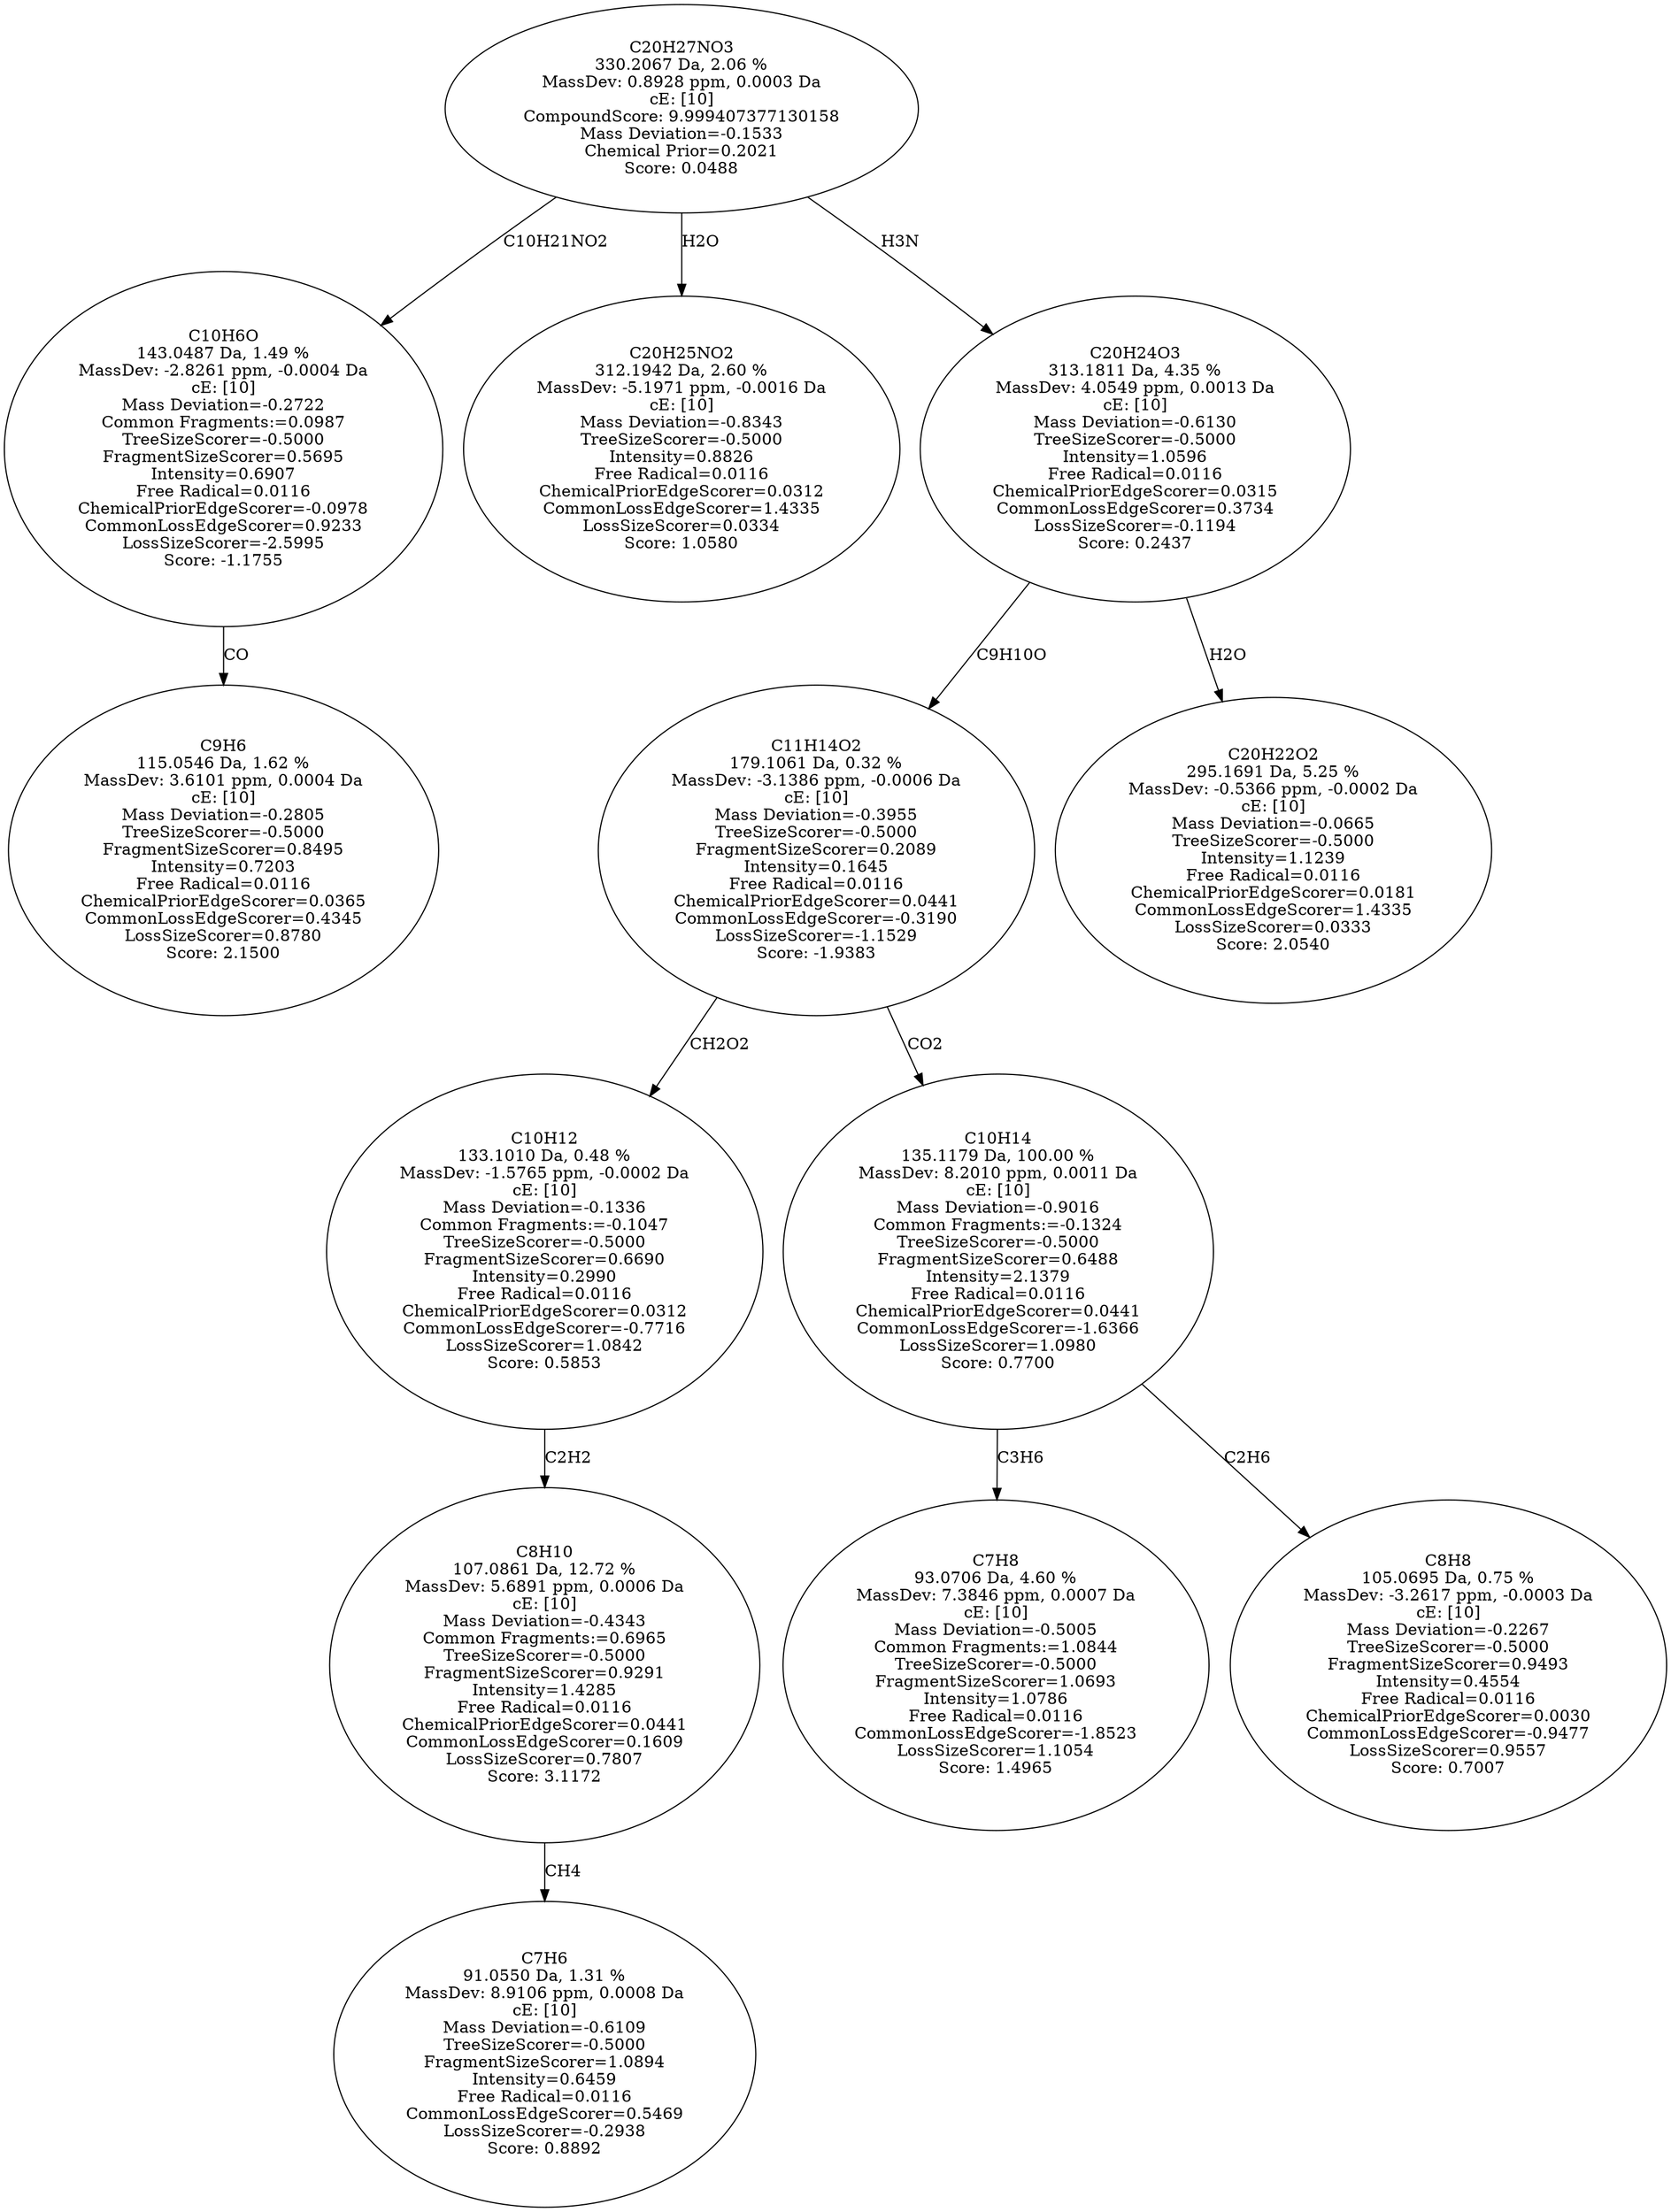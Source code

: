 strict digraph {
v1 [label="C9H6\n115.0546 Da, 1.62 %\nMassDev: 3.6101 ppm, 0.0004 Da\ncE: [10]\nMass Deviation=-0.2805\nTreeSizeScorer=-0.5000\nFragmentSizeScorer=0.8495\nIntensity=0.7203\nFree Radical=0.0116\nChemicalPriorEdgeScorer=0.0365\nCommonLossEdgeScorer=0.4345\nLossSizeScorer=0.8780\nScore: 2.1500"];
v2 [label="C10H6O\n143.0487 Da, 1.49 %\nMassDev: -2.8261 ppm, -0.0004 Da\ncE: [10]\nMass Deviation=-0.2722\nCommon Fragments:=0.0987\nTreeSizeScorer=-0.5000\nFragmentSizeScorer=0.5695\nIntensity=0.6907\nFree Radical=0.0116\nChemicalPriorEdgeScorer=-0.0978\nCommonLossEdgeScorer=0.9233\nLossSizeScorer=-2.5995\nScore: -1.1755"];
v3 [label="C20H25NO2\n312.1942 Da, 2.60 %\nMassDev: -5.1971 ppm, -0.0016 Da\ncE: [10]\nMass Deviation=-0.8343\nTreeSizeScorer=-0.5000\nIntensity=0.8826\nFree Radical=0.0116\nChemicalPriorEdgeScorer=0.0312\nCommonLossEdgeScorer=1.4335\nLossSizeScorer=0.0334\nScore: 1.0580"];
v4 [label="C7H6\n91.0550 Da, 1.31 %\nMassDev: 8.9106 ppm, 0.0008 Da\ncE: [10]\nMass Deviation=-0.6109\nTreeSizeScorer=-0.5000\nFragmentSizeScorer=1.0894\nIntensity=0.6459\nFree Radical=0.0116\nCommonLossEdgeScorer=0.5469\nLossSizeScorer=-0.2938\nScore: 0.8892"];
v5 [label="C8H10\n107.0861 Da, 12.72 %\nMassDev: 5.6891 ppm, 0.0006 Da\ncE: [10]\nMass Deviation=-0.4343\nCommon Fragments:=0.6965\nTreeSizeScorer=-0.5000\nFragmentSizeScorer=0.9291\nIntensity=1.4285\nFree Radical=0.0116\nChemicalPriorEdgeScorer=0.0441\nCommonLossEdgeScorer=0.1609\nLossSizeScorer=0.7807\nScore: 3.1172"];
v6 [label="C10H12\n133.1010 Da, 0.48 %\nMassDev: -1.5765 ppm, -0.0002 Da\ncE: [10]\nMass Deviation=-0.1336\nCommon Fragments:=-0.1047\nTreeSizeScorer=-0.5000\nFragmentSizeScorer=0.6690\nIntensity=0.2990\nFree Radical=0.0116\nChemicalPriorEdgeScorer=0.0312\nCommonLossEdgeScorer=-0.7716\nLossSizeScorer=1.0842\nScore: 0.5853"];
v7 [label="C7H8\n93.0706 Da, 4.60 %\nMassDev: 7.3846 ppm, 0.0007 Da\ncE: [10]\nMass Deviation=-0.5005\nCommon Fragments:=1.0844\nTreeSizeScorer=-0.5000\nFragmentSizeScorer=1.0693\nIntensity=1.0786\nFree Radical=0.0116\nCommonLossEdgeScorer=-1.8523\nLossSizeScorer=1.1054\nScore: 1.4965"];
v8 [label="C8H8\n105.0695 Da, 0.75 %\nMassDev: -3.2617 ppm, -0.0003 Da\ncE: [10]\nMass Deviation=-0.2267\nTreeSizeScorer=-0.5000\nFragmentSizeScorer=0.9493\nIntensity=0.4554\nFree Radical=0.0116\nChemicalPriorEdgeScorer=0.0030\nCommonLossEdgeScorer=-0.9477\nLossSizeScorer=0.9557\nScore: 0.7007"];
v9 [label="C10H14\n135.1179 Da, 100.00 %\nMassDev: 8.2010 ppm, 0.0011 Da\ncE: [10]\nMass Deviation=-0.9016\nCommon Fragments:=-0.1324\nTreeSizeScorer=-0.5000\nFragmentSizeScorer=0.6488\nIntensity=2.1379\nFree Radical=0.0116\nChemicalPriorEdgeScorer=0.0441\nCommonLossEdgeScorer=-1.6366\nLossSizeScorer=1.0980\nScore: 0.7700"];
v10 [label="C11H14O2\n179.1061 Da, 0.32 %\nMassDev: -3.1386 ppm, -0.0006 Da\ncE: [10]\nMass Deviation=-0.3955\nTreeSizeScorer=-0.5000\nFragmentSizeScorer=0.2089\nIntensity=0.1645\nFree Radical=0.0116\nChemicalPriorEdgeScorer=0.0441\nCommonLossEdgeScorer=-0.3190\nLossSizeScorer=-1.1529\nScore: -1.9383"];
v11 [label="C20H22O2\n295.1691 Da, 5.25 %\nMassDev: -0.5366 ppm, -0.0002 Da\ncE: [10]\nMass Deviation=-0.0665\nTreeSizeScorer=-0.5000\nIntensity=1.1239\nFree Radical=0.0116\nChemicalPriorEdgeScorer=0.0181\nCommonLossEdgeScorer=1.4335\nLossSizeScorer=0.0333\nScore: 2.0540"];
v12 [label="C20H24O3\n313.1811 Da, 4.35 %\nMassDev: 4.0549 ppm, 0.0013 Da\ncE: [10]\nMass Deviation=-0.6130\nTreeSizeScorer=-0.5000\nIntensity=1.0596\nFree Radical=0.0116\nChemicalPriorEdgeScorer=0.0315\nCommonLossEdgeScorer=0.3734\nLossSizeScorer=-0.1194\nScore: 0.2437"];
v13 [label="C20H27NO3\n330.2067 Da, 2.06 %\nMassDev: 0.8928 ppm, 0.0003 Da\ncE: [10]\nCompoundScore: 9.999407377130158\nMass Deviation=-0.1533\nChemical Prior=0.2021\nScore: 0.0488"];
v2 -> v1 [label="CO"];
v13 -> v2 [label="C10H21NO2"];
v13 -> v3 [label="H2O"];
v5 -> v4 [label="CH4"];
v6 -> v5 [label="C2H2"];
v10 -> v6 [label="CH2O2"];
v9 -> v7 [label="C3H6"];
v9 -> v8 [label="C2H6"];
v10 -> v9 [label="CO2"];
v12 -> v10 [label="C9H10O"];
v12 -> v11 [label="H2O"];
v13 -> v12 [label="H3N"];
}